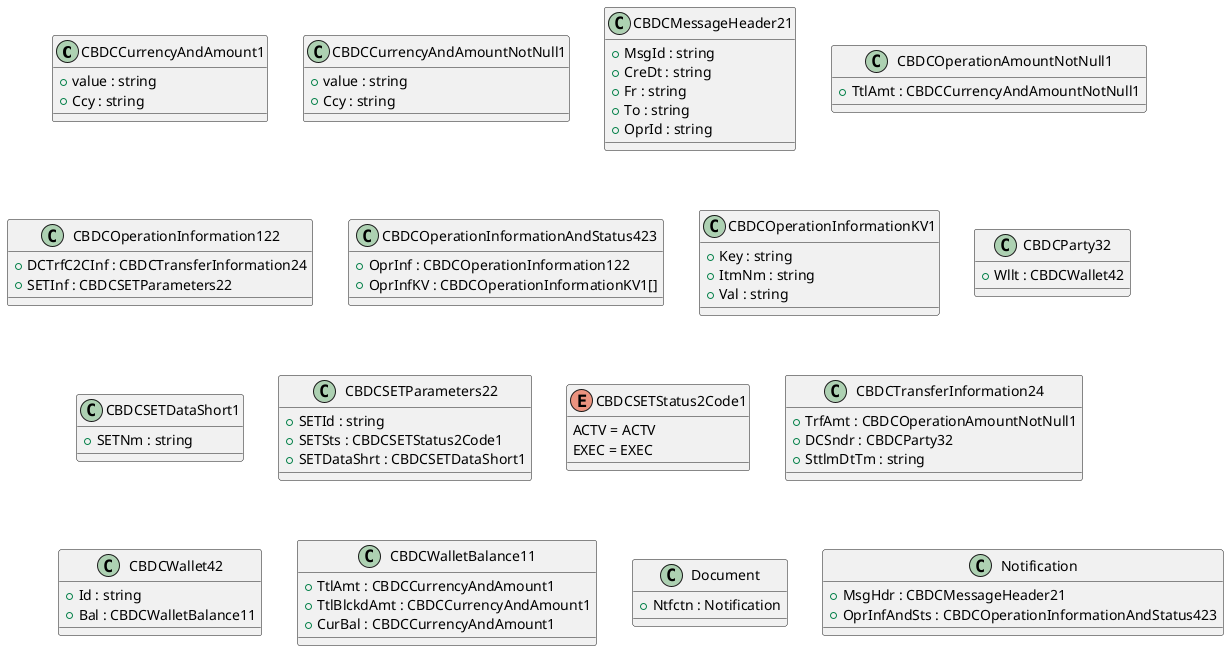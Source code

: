 @startuml

class CBDCCurrencyAndAmount1 {
    +value : string
    +Ccy : string
}
class CBDCCurrencyAndAmountNotNull1 {
    +value : string
    +Ccy : string
}
class CBDCMessageHeader21 {
    +MsgId : string
    +CreDt : string
    +Fr : string
    +To : string
    +OprId : string
}
class CBDCOperationAmountNotNull1 {
    +TtlAmt : CBDCCurrencyAndAmountNotNull1
}
class CBDCOperationInformation122 {
    +DCTrfC2CInf : CBDCTransferInformation24
    +SETInf : CBDCSETParameters22
}
class CBDCOperationInformationAndStatus423 {
    +OprInf : CBDCOperationInformation122
    +OprInfKV : CBDCOperationInformationKV1[]
}
class CBDCOperationInformationKV1 {
    +Key : string
    +ItmNm : string
    +Val : string
}
class CBDCParty32 {
    +Wllt : CBDCWallet42
}
class CBDCSETDataShort1 {
    +SETNm : string
}
class CBDCSETParameters22 {
    +SETId : string
    +SETSts : CBDCSETStatus2Code1
    +SETDataShrt : CBDCSETDataShort1
}
enum CBDCSETStatus2Code1 {
    ACTV = ACTV
    EXEC = EXEC
}
class CBDCTransferInformation24 {
    +TrfAmt : CBDCOperationAmountNotNull1
    +DCSndr : CBDCParty32
    +SttlmDtTm : string
}
class CBDCWallet42 {
    +Id : string
    +Bal : CBDCWalletBalance11
}
class CBDCWalletBalance11 {
    +TtlAmt : CBDCCurrencyAndAmount1
    +TtlBlckdAmt : CBDCCurrencyAndAmount1
    +CurBal : CBDCCurrencyAndAmount1
}
class Document {
    +Ntfctn : Notification
}
class Notification {
    +MsgHdr : CBDCMessageHeader21
    +OprInfAndSts : CBDCOperationInformationAndStatus423
}

@enduml
